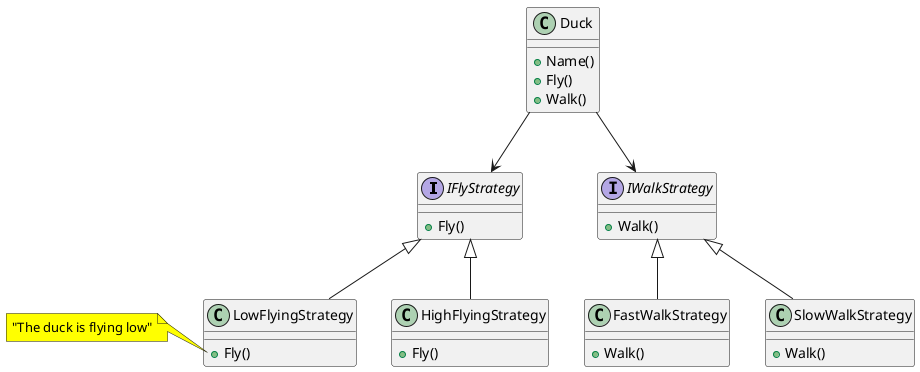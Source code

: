 @startuml Strategy Pattern

interface IFlyStrategy {
	+ Fly()
}

interface IWalkStrategy {
	+ Walk()
}

class Duck {
	+ Name()
	+ Fly()
	+ Walk()
}

class FastWalkStrategy {
	+ Walk()
}

class SlowWalkStrategy {
	+ Walk()
}

class HighFlyingStrategy {
	+ Fly()
}

class LowFlyingStrategy {
	+ Fly()
}

note left of LowFlyingStrategy::Fly #yellow
	"The duck is flying low"
end note

FastWalkStrategy -up-|> IWalkStrategy
SlowWalkStrategy -up-|> IWalkStrategy

LowFlyingStrategy -up-|> IFlyStrategy
HighFlyingStrategy -up-|> IFlyStrategy

Duck -down-> IFlyStrategy
Duck -down-> IWalkStrategy


@enduml